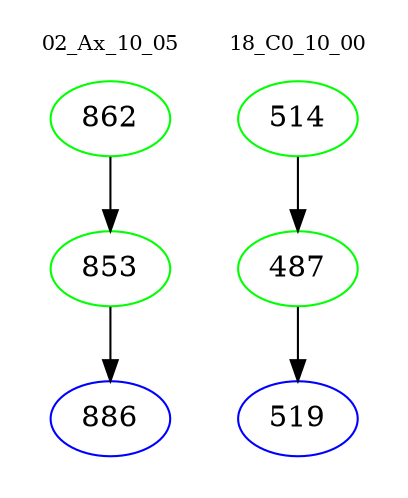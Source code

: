 digraph{
subgraph cluster_0 {
color = white
label = "02_Ax_10_05";
fontsize=10;
T0_862 [label="862", color="green"]
T0_862 -> T0_853 [color="black"]
T0_853 [label="853", color="green"]
T0_853 -> T0_886 [color="black"]
T0_886 [label="886", color="blue"]
}
subgraph cluster_1 {
color = white
label = "18_C0_10_00";
fontsize=10;
T1_514 [label="514", color="green"]
T1_514 -> T1_487 [color="black"]
T1_487 [label="487", color="green"]
T1_487 -> T1_519 [color="black"]
T1_519 [label="519", color="blue"]
}
}

